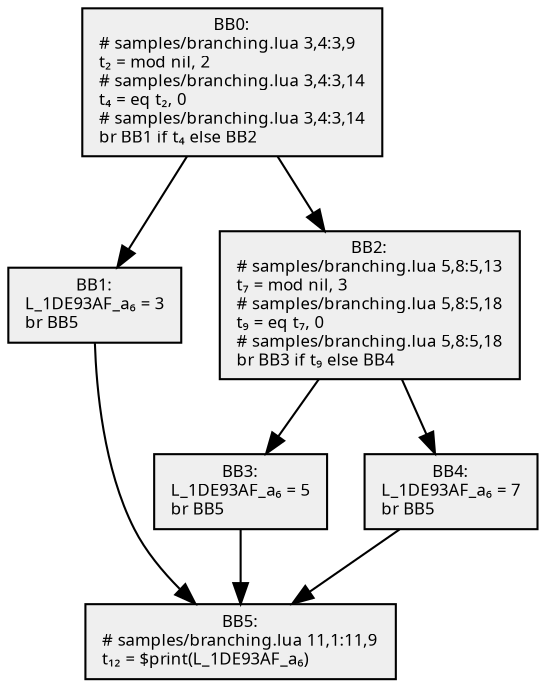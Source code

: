 digraph {
  node[shape=box style=filled fontsize=8 fontname="Cascadia Code" fillcolor="#efefef"];
  BB0 [label="BB0:\n# samples/branching.lua 3,4:3,9\lt₂ = mod nil, 2\l# samples/branching.lua 3,4:3,14\lt₄ = eq t₂, 0\l# samples/branching.lua 3,4:3,14\lbr BB1 if t₄ else BB2\l"];
  BB1 [label="BB1:\nL_1DE93AF_a₆ = 3\lbr BB5\l"];
  BB2 [label="BB2:\n# samples/branching.lua 5,8:5,13\lt₇ = mod nil, 3\l# samples/branching.lua 5,8:5,18\lt₉ = eq t₇, 0\l# samples/branching.lua 5,8:5,18\lbr BB3 if t₉ else BB4\l"];
  BB3 [label="BB3:\nL_1DE93AF_a₆ = 5\lbr BB5\l"];
  BB4 [label="BB4:\nL_1DE93AF_a₆ = 7\lbr BB5\l"];
  BB5 [label="BB5:\n# samples/branching.lua 11,1:11,9\lt₁₂ = $print(L_1DE93AF_a₆)\l"];

  BB0 -> BB1;
  BB0 -> BB2;
  BB2 -> BB3;
  BB2 -> BB4;
  BB1 -> BB5;
  BB3 -> BB5;
  BB4 -> BB5;
}
